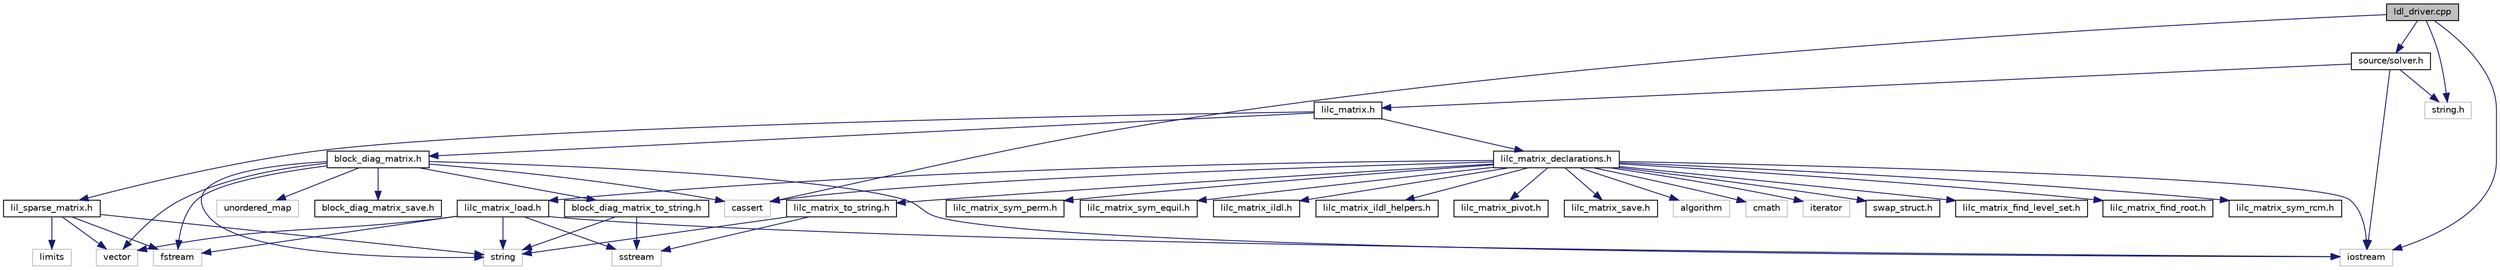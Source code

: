 digraph G
{
  edge [fontname="Helvetica",fontsize="10",labelfontname="Helvetica",labelfontsize="10"];
  node [fontname="Helvetica",fontsize="10",shape=record];
  Node1 [label="ldl_driver.cpp",height=0.2,width=0.4,color="black", fillcolor="grey75", style="filled" fontcolor="black"];
  Node1 -> Node2 [color="midnightblue",fontsize="10",style="solid",fontname="Helvetica"];
  Node2 [label="iostream",height=0.2,width=0.4,color="grey75", fillcolor="white", style="filled"];
  Node1 -> Node3 [color="midnightblue",fontsize="10",style="solid",fontname="Helvetica"];
  Node3 [label="cassert",height=0.2,width=0.4,color="grey75", fillcolor="white", style="filled"];
  Node1 -> Node4 [color="midnightblue",fontsize="10",style="solid",fontname="Helvetica"];
  Node4 [label="string.h",height=0.2,width=0.4,color="grey75", fillcolor="white", style="filled"];
  Node1 -> Node5 [color="midnightblue",fontsize="10",style="solid",fontname="Helvetica"];
  Node5 [label="source/solver.h",height=0.2,width=0.4,color="black", fillcolor="white", style="filled",URL="$solver_8h.html"];
  Node5 -> Node2 [color="midnightblue",fontsize="10",style="solid",fontname="Helvetica"];
  Node5 -> Node4 [color="midnightblue",fontsize="10",style="solid",fontname="Helvetica"];
  Node5 -> Node6 [color="midnightblue",fontsize="10",style="solid",fontname="Helvetica"];
  Node6 [label="lilc_matrix.h",height=0.2,width=0.4,color="black", fillcolor="white", style="filled",URL="$lilc__matrix_8h.html"];
  Node6 -> Node7 [color="midnightblue",fontsize="10",style="solid",fontname="Helvetica"];
  Node7 [label="block_diag_matrix.h",height=0.2,width=0.4,color="black", fillcolor="white", style="filled",URL="$block__diag__matrix_8h.html"];
  Node7 -> Node8 [color="midnightblue",fontsize="10",style="solid",fontname="Helvetica"];
  Node8 [label="unordered_map",height=0.2,width=0.4,color="grey75", fillcolor="white", style="filled"];
  Node7 -> Node9 [color="midnightblue",fontsize="10",style="solid",fontname="Helvetica"];
  Node9 [label="vector",height=0.2,width=0.4,color="grey75", fillcolor="white", style="filled"];
  Node7 -> Node10 [color="midnightblue",fontsize="10",style="solid",fontname="Helvetica"];
  Node10 [label="string",height=0.2,width=0.4,color="grey75", fillcolor="white", style="filled"];
  Node7 -> Node11 [color="midnightblue",fontsize="10",style="solid",fontname="Helvetica"];
  Node11 [label="fstream",height=0.2,width=0.4,color="grey75", fillcolor="white", style="filled"];
  Node7 -> Node3 [color="midnightblue",fontsize="10",style="solid",fontname="Helvetica"];
  Node7 -> Node2 [color="midnightblue",fontsize="10",style="solid",fontname="Helvetica"];
  Node7 -> Node12 [color="midnightblue",fontsize="10",style="solid",fontname="Helvetica"];
  Node12 [label="block_diag_matrix_to_string.h",height=0.2,width=0.4,color="black", fillcolor="white", style="filled",URL="$block__diag__matrix__to__string_8h.html"];
  Node12 -> Node10 [color="midnightblue",fontsize="10",style="solid",fontname="Helvetica"];
  Node12 -> Node13 [color="midnightblue",fontsize="10",style="solid",fontname="Helvetica"];
  Node13 [label="sstream",height=0.2,width=0.4,color="grey75", fillcolor="white", style="filled"];
  Node7 -> Node14 [color="midnightblue",fontsize="10",style="solid",fontname="Helvetica"];
  Node14 [label="block_diag_matrix_save.h",height=0.2,width=0.4,color="black", fillcolor="white", style="filled",URL="$block__diag__matrix__save_8h.html"];
  Node6 -> Node15 [color="midnightblue",fontsize="10",style="solid",fontname="Helvetica"];
  Node15 [label="lil_sparse_matrix.h",height=0.2,width=0.4,color="black", fillcolor="white", style="filled",URL="$lil__sparse__matrix_8h.html"];
  Node15 -> Node9 [color="midnightblue",fontsize="10",style="solid",fontname="Helvetica"];
  Node15 -> Node10 [color="midnightblue",fontsize="10",style="solid",fontname="Helvetica"];
  Node15 -> Node11 [color="midnightblue",fontsize="10",style="solid",fontname="Helvetica"];
  Node15 -> Node16 [color="midnightblue",fontsize="10",style="solid",fontname="Helvetica"];
  Node16 [label="limits",height=0.2,width=0.4,color="grey75", fillcolor="white", style="filled"];
  Node6 -> Node17 [color="midnightblue",fontsize="10",style="solid",fontname="Helvetica"];
  Node17 [label="lilc_matrix_declarations.h",height=0.2,width=0.4,color="black", fillcolor="white", style="filled",URL="$lilc__matrix__declarations_8h.html"];
  Node17 -> Node18 [color="midnightblue",fontsize="10",style="solid",fontname="Helvetica"];
  Node18 [label="algorithm",height=0.2,width=0.4,color="grey75", fillcolor="white", style="filled"];
  Node17 -> Node19 [color="midnightblue",fontsize="10",style="solid",fontname="Helvetica"];
  Node19 [label="cmath",height=0.2,width=0.4,color="grey75", fillcolor="white", style="filled"];
  Node17 -> Node3 [color="midnightblue",fontsize="10",style="solid",fontname="Helvetica"];
  Node17 -> Node2 [color="midnightblue",fontsize="10",style="solid",fontname="Helvetica"];
  Node17 -> Node20 [color="midnightblue",fontsize="10",style="solid",fontname="Helvetica"];
  Node20 [label="iterator",height=0.2,width=0.4,color="grey75", fillcolor="white", style="filled"];
  Node17 -> Node21 [color="midnightblue",fontsize="10",style="solid",fontname="Helvetica"];
  Node21 [label="swap_struct.h",height=0.2,width=0.4,color="black", fillcolor="white", style="filled",URL="$swap__struct_8h.html"];
  Node17 -> Node22 [color="midnightblue",fontsize="10",style="solid",fontname="Helvetica"];
  Node22 [label="lilc_matrix_find_level_set.h",height=0.2,width=0.4,color="black", fillcolor="white", style="filled",URL="$lilc__matrix__find__level__set_8h.html"];
  Node17 -> Node23 [color="midnightblue",fontsize="10",style="solid",fontname="Helvetica"];
  Node23 [label="lilc_matrix_find_root.h",height=0.2,width=0.4,color="black", fillcolor="white", style="filled",URL="$lilc__matrix__find__root_8h.html"];
  Node17 -> Node24 [color="midnightblue",fontsize="10",style="solid",fontname="Helvetica"];
  Node24 [label="lilc_matrix_sym_rcm.h",height=0.2,width=0.4,color="black", fillcolor="white", style="filled",URL="$lilc__matrix__sym__rcm_8h.html"];
  Node17 -> Node25 [color="midnightblue",fontsize="10",style="solid",fontname="Helvetica"];
  Node25 [label="lilc_matrix_sym_perm.h",height=0.2,width=0.4,color="black", fillcolor="white", style="filled",URL="$lilc__matrix__sym__perm_8h.html"];
  Node17 -> Node26 [color="midnightblue",fontsize="10",style="solid",fontname="Helvetica"];
  Node26 [label="lilc_matrix_sym_equil.h",height=0.2,width=0.4,color="black", fillcolor="white", style="filled",URL="$lilc__matrix__sym__equil_8h.html"];
  Node17 -> Node27 [color="midnightblue",fontsize="10",style="solid",fontname="Helvetica"];
  Node27 [label="lilc_matrix_ildl.h",height=0.2,width=0.4,color="black", fillcolor="white", style="filled",URL="$lilc__matrix__ildl_8h.html"];
  Node17 -> Node28 [color="midnightblue",fontsize="10",style="solid",fontname="Helvetica"];
  Node28 [label="lilc_matrix_ildl_helpers.h",height=0.2,width=0.4,color="black", fillcolor="white", style="filled",URL="$lilc__matrix__ildl__helpers_8h.html"];
  Node17 -> Node29 [color="midnightblue",fontsize="10",style="solid",fontname="Helvetica"];
  Node29 [label="lilc_matrix_pivot.h",height=0.2,width=0.4,color="black", fillcolor="white", style="filled",URL="$lilc__matrix__pivot_8h.html"];
  Node17 -> Node30 [color="midnightblue",fontsize="10",style="solid",fontname="Helvetica"];
  Node30 [label="lilc_matrix_load.h",height=0.2,width=0.4,color="black", fillcolor="white", style="filled",URL="$lilc__matrix__load_8h.html"];
  Node30 -> Node2 [color="midnightblue",fontsize="10",style="solid",fontname="Helvetica"];
  Node30 -> Node13 [color="midnightblue",fontsize="10",style="solid",fontname="Helvetica"];
  Node30 -> Node11 [color="midnightblue",fontsize="10",style="solid",fontname="Helvetica"];
  Node30 -> Node10 [color="midnightblue",fontsize="10",style="solid",fontname="Helvetica"];
  Node30 -> Node9 [color="midnightblue",fontsize="10",style="solid",fontname="Helvetica"];
  Node17 -> Node31 [color="midnightblue",fontsize="10",style="solid",fontname="Helvetica"];
  Node31 [label="lilc_matrix_save.h",height=0.2,width=0.4,color="black", fillcolor="white", style="filled",URL="$lilc__matrix__save_8h.html"];
  Node17 -> Node32 [color="midnightblue",fontsize="10",style="solid",fontname="Helvetica"];
  Node32 [label="lilc_matrix_to_string.h",height=0.2,width=0.4,color="black", fillcolor="white", style="filled",URL="$lilc__matrix__to__string_8h.html"];
  Node32 -> Node10 [color="midnightblue",fontsize="10",style="solid",fontname="Helvetica"];
  Node32 -> Node13 [color="midnightblue",fontsize="10",style="solid",fontname="Helvetica"];
}
